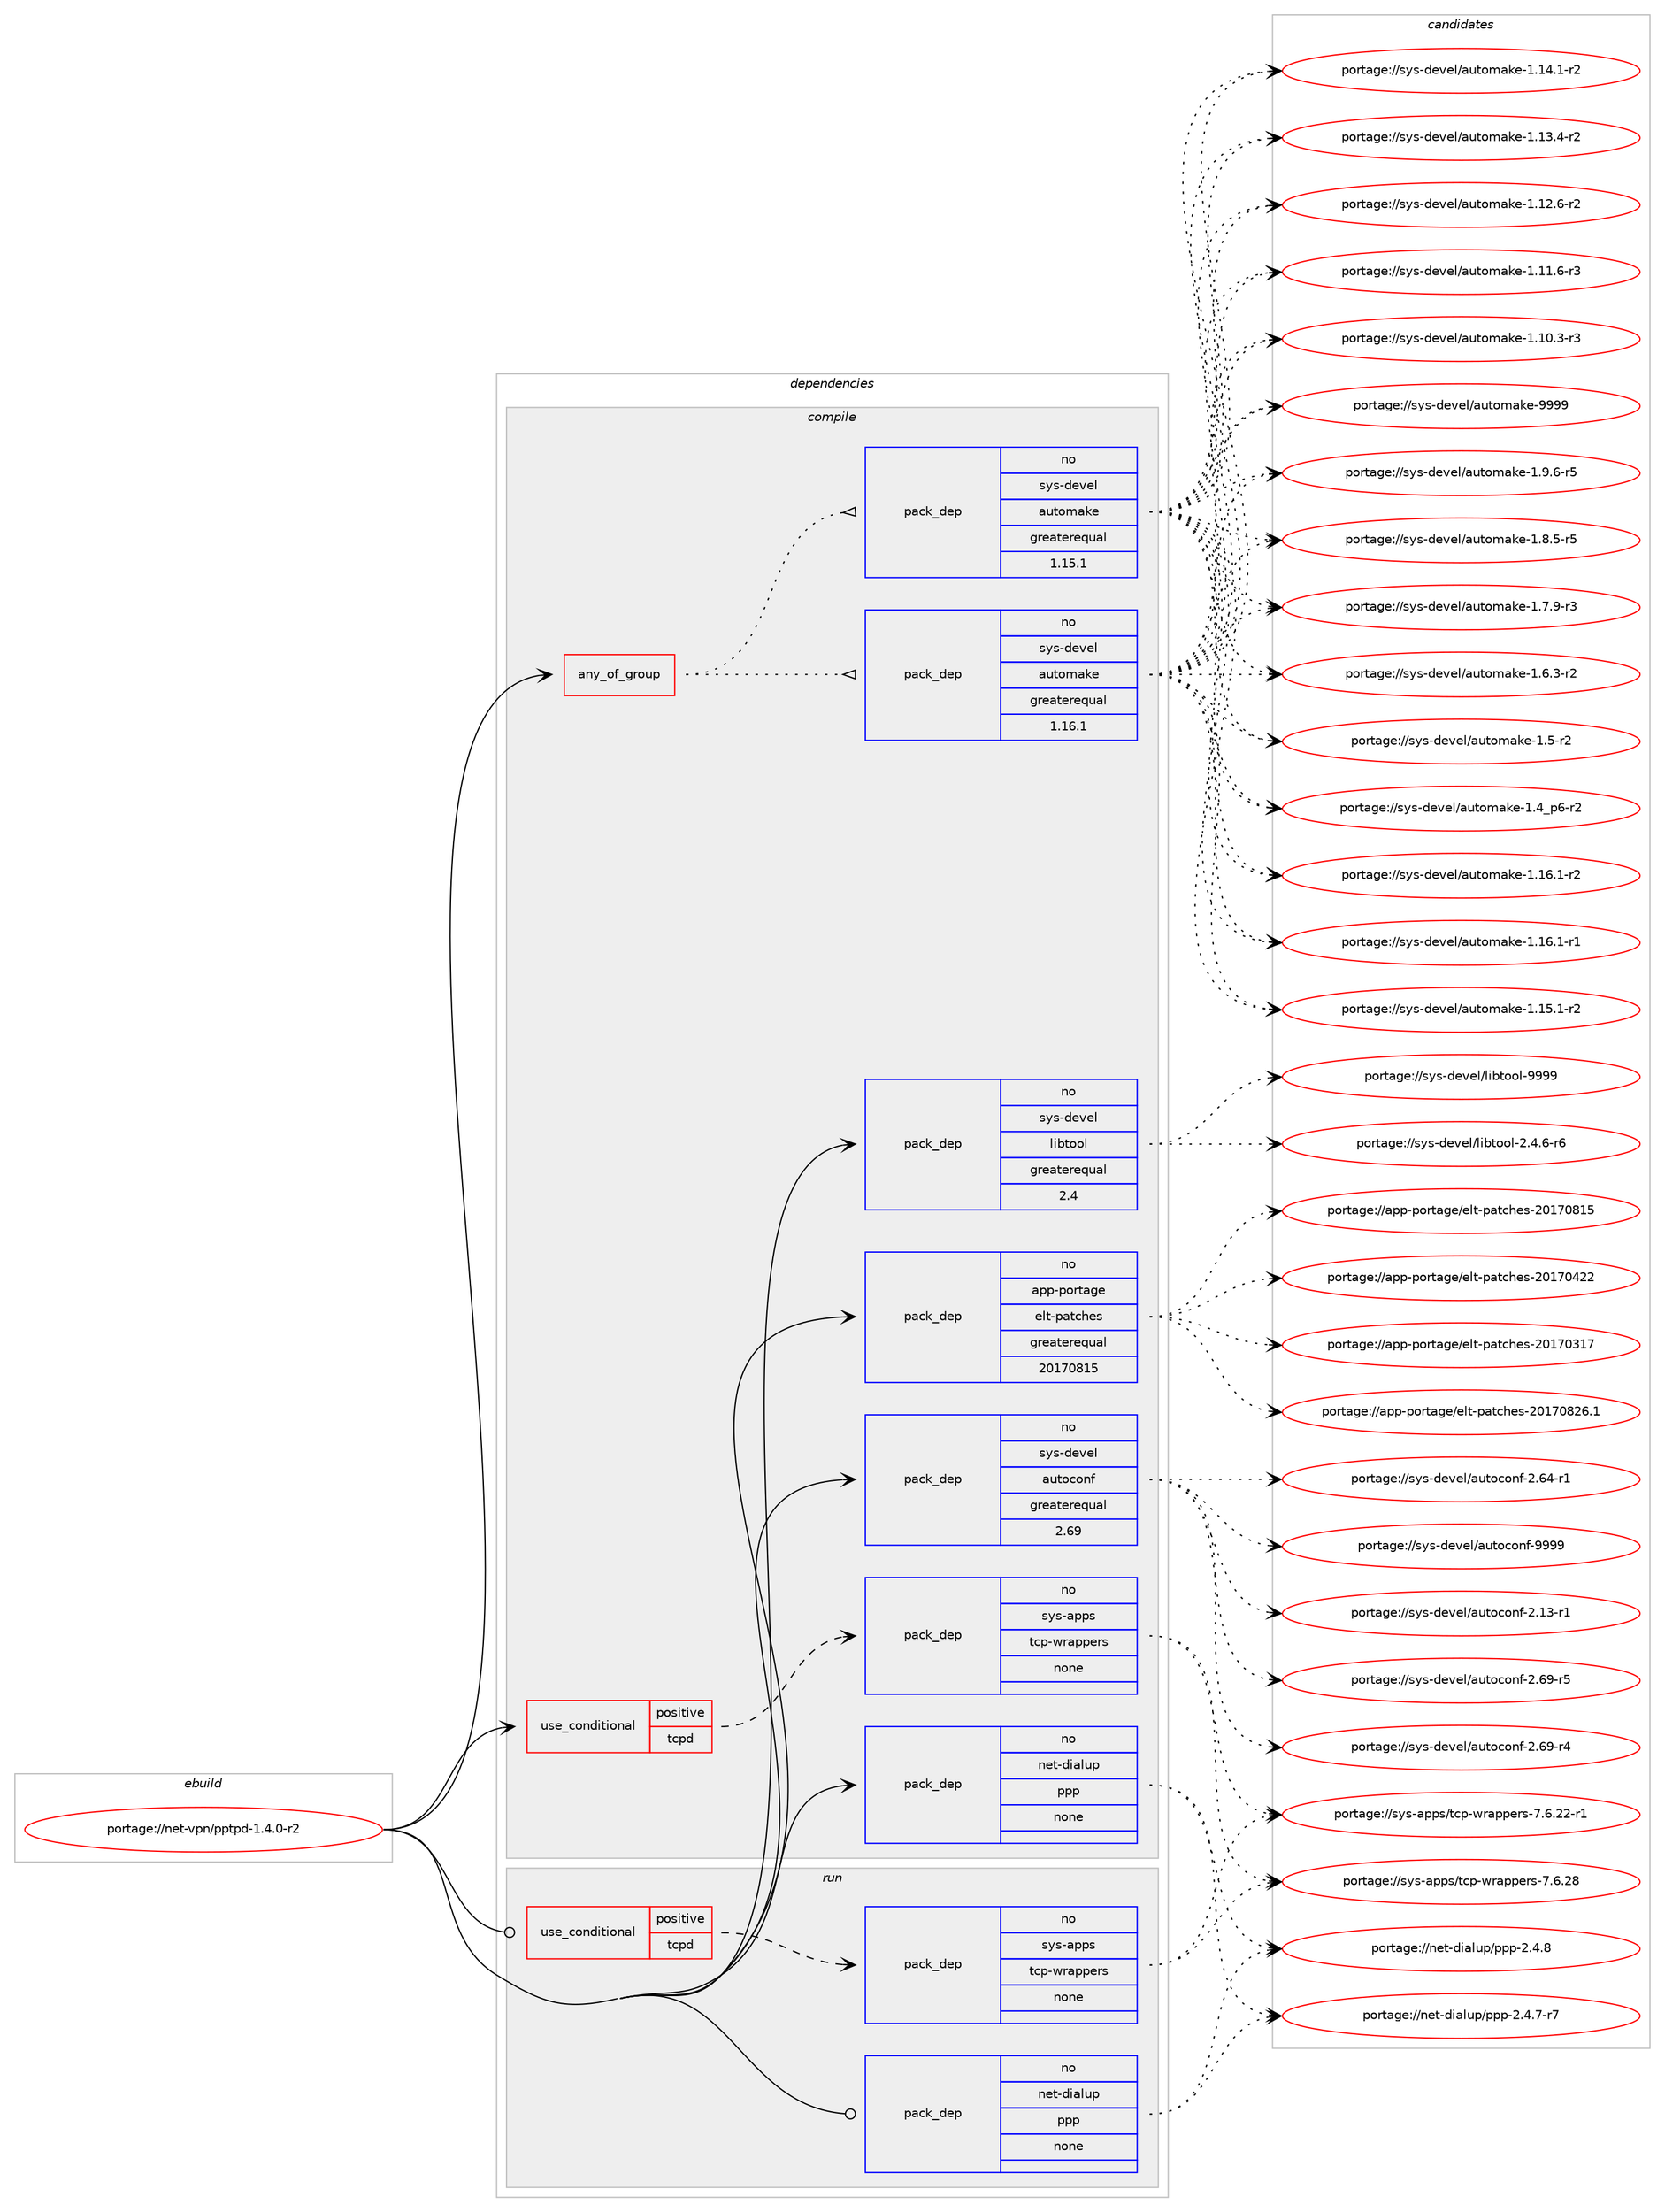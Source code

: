 digraph prolog {

# *************
# Graph options
# *************

newrank=true;
concentrate=true;
compound=true;
graph [rankdir=LR,fontname=Helvetica,fontsize=10,ranksep=1.5];#, ranksep=2.5, nodesep=0.2];
edge  [arrowhead=vee];
node  [fontname=Helvetica,fontsize=10];

# **********
# The ebuild
# **********

subgraph cluster_leftcol {
color=gray;
rank=same;
label=<<i>ebuild</i>>;
id [label="portage://net-vpn/pptpd-1.4.0-r2", color=red, width=4, href="../net-vpn/pptpd-1.4.0-r2.svg"];
}

# ****************
# The dependencies
# ****************

subgraph cluster_midcol {
color=gray;
label=<<i>dependencies</i>>;
subgraph cluster_compile {
fillcolor="#eeeeee";
style=filled;
label=<<i>compile</i>>;
subgraph any995 {
dependency47455 [label=<<TABLE BORDER="0" CELLBORDER="1" CELLSPACING="0" CELLPADDING="4"><TR><TD CELLPADDING="10">any_of_group</TD></TR></TABLE>>, shape=none, color=red];subgraph pack37946 {
dependency47456 [label=<<TABLE BORDER="0" CELLBORDER="1" CELLSPACING="0" CELLPADDING="4" WIDTH="220"><TR><TD ROWSPAN="6" CELLPADDING="30">pack_dep</TD></TR><TR><TD WIDTH="110">no</TD></TR><TR><TD>sys-devel</TD></TR><TR><TD>automake</TD></TR><TR><TD>greaterequal</TD></TR><TR><TD>1.16.1</TD></TR></TABLE>>, shape=none, color=blue];
}
dependency47455:e -> dependency47456:w [weight=20,style="dotted",arrowhead="oinv"];
subgraph pack37947 {
dependency47457 [label=<<TABLE BORDER="0" CELLBORDER="1" CELLSPACING="0" CELLPADDING="4" WIDTH="220"><TR><TD ROWSPAN="6" CELLPADDING="30">pack_dep</TD></TR><TR><TD WIDTH="110">no</TD></TR><TR><TD>sys-devel</TD></TR><TR><TD>automake</TD></TR><TR><TD>greaterequal</TD></TR><TR><TD>1.15.1</TD></TR></TABLE>>, shape=none, color=blue];
}
dependency47455:e -> dependency47457:w [weight=20,style="dotted",arrowhead="oinv"];
}
id:e -> dependency47455:w [weight=20,style="solid",arrowhead="vee"];
subgraph cond8510 {
dependency47458 [label=<<TABLE BORDER="0" CELLBORDER="1" CELLSPACING="0" CELLPADDING="4"><TR><TD ROWSPAN="3" CELLPADDING="10">use_conditional</TD></TR><TR><TD>positive</TD></TR><TR><TD>tcpd</TD></TR></TABLE>>, shape=none, color=red];
subgraph pack37948 {
dependency47459 [label=<<TABLE BORDER="0" CELLBORDER="1" CELLSPACING="0" CELLPADDING="4" WIDTH="220"><TR><TD ROWSPAN="6" CELLPADDING="30">pack_dep</TD></TR><TR><TD WIDTH="110">no</TD></TR><TR><TD>sys-apps</TD></TR><TR><TD>tcp-wrappers</TD></TR><TR><TD>none</TD></TR><TR><TD></TD></TR></TABLE>>, shape=none, color=blue];
}
dependency47458:e -> dependency47459:w [weight=20,style="dashed",arrowhead="vee"];
}
id:e -> dependency47458:w [weight=20,style="solid",arrowhead="vee"];
subgraph pack37949 {
dependency47460 [label=<<TABLE BORDER="0" CELLBORDER="1" CELLSPACING="0" CELLPADDING="4" WIDTH="220"><TR><TD ROWSPAN="6" CELLPADDING="30">pack_dep</TD></TR><TR><TD WIDTH="110">no</TD></TR><TR><TD>app-portage</TD></TR><TR><TD>elt-patches</TD></TR><TR><TD>greaterequal</TD></TR><TR><TD>20170815</TD></TR></TABLE>>, shape=none, color=blue];
}
id:e -> dependency47460:w [weight=20,style="solid",arrowhead="vee"];
subgraph pack37950 {
dependency47461 [label=<<TABLE BORDER="0" CELLBORDER="1" CELLSPACING="0" CELLPADDING="4" WIDTH="220"><TR><TD ROWSPAN="6" CELLPADDING="30">pack_dep</TD></TR><TR><TD WIDTH="110">no</TD></TR><TR><TD>net-dialup</TD></TR><TR><TD>ppp</TD></TR><TR><TD>none</TD></TR><TR><TD></TD></TR></TABLE>>, shape=none, color=blue];
}
id:e -> dependency47461:w [weight=20,style="solid",arrowhead="vee"];
subgraph pack37951 {
dependency47462 [label=<<TABLE BORDER="0" CELLBORDER="1" CELLSPACING="0" CELLPADDING="4" WIDTH="220"><TR><TD ROWSPAN="6" CELLPADDING="30">pack_dep</TD></TR><TR><TD WIDTH="110">no</TD></TR><TR><TD>sys-devel</TD></TR><TR><TD>autoconf</TD></TR><TR><TD>greaterequal</TD></TR><TR><TD>2.69</TD></TR></TABLE>>, shape=none, color=blue];
}
id:e -> dependency47462:w [weight=20,style="solid",arrowhead="vee"];
subgraph pack37952 {
dependency47463 [label=<<TABLE BORDER="0" CELLBORDER="1" CELLSPACING="0" CELLPADDING="4" WIDTH="220"><TR><TD ROWSPAN="6" CELLPADDING="30">pack_dep</TD></TR><TR><TD WIDTH="110">no</TD></TR><TR><TD>sys-devel</TD></TR><TR><TD>libtool</TD></TR><TR><TD>greaterequal</TD></TR><TR><TD>2.4</TD></TR></TABLE>>, shape=none, color=blue];
}
id:e -> dependency47463:w [weight=20,style="solid",arrowhead="vee"];
}
subgraph cluster_compileandrun {
fillcolor="#eeeeee";
style=filled;
label=<<i>compile and run</i>>;
}
subgraph cluster_run {
fillcolor="#eeeeee";
style=filled;
label=<<i>run</i>>;
subgraph cond8511 {
dependency47464 [label=<<TABLE BORDER="0" CELLBORDER="1" CELLSPACING="0" CELLPADDING="4"><TR><TD ROWSPAN="3" CELLPADDING="10">use_conditional</TD></TR><TR><TD>positive</TD></TR><TR><TD>tcpd</TD></TR></TABLE>>, shape=none, color=red];
subgraph pack37953 {
dependency47465 [label=<<TABLE BORDER="0" CELLBORDER="1" CELLSPACING="0" CELLPADDING="4" WIDTH="220"><TR><TD ROWSPAN="6" CELLPADDING="30">pack_dep</TD></TR><TR><TD WIDTH="110">no</TD></TR><TR><TD>sys-apps</TD></TR><TR><TD>tcp-wrappers</TD></TR><TR><TD>none</TD></TR><TR><TD></TD></TR></TABLE>>, shape=none, color=blue];
}
dependency47464:e -> dependency47465:w [weight=20,style="dashed",arrowhead="vee"];
}
id:e -> dependency47464:w [weight=20,style="solid",arrowhead="odot"];
subgraph pack37954 {
dependency47466 [label=<<TABLE BORDER="0" CELLBORDER="1" CELLSPACING="0" CELLPADDING="4" WIDTH="220"><TR><TD ROWSPAN="6" CELLPADDING="30">pack_dep</TD></TR><TR><TD WIDTH="110">no</TD></TR><TR><TD>net-dialup</TD></TR><TR><TD>ppp</TD></TR><TR><TD>none</TD></TR><TR><TD></TD></TR></TABLE>>, shape=none, color=blue];
}
id:e -> dependency47466:w [weight=20,style="solid",arrowhead="odot"];
}
}

# **************
# The candidates
# **************

subgraph cluster_choices {
rank=same;
color=gray;
label=<<i>candidates</i>>;

subgraph choice37946 {
color=black;
nodesep=1;
choice115121115451001011181011084797117116111109971071014557575757 [label="portage://sys-devel/automake-9999", color=red, width=4,href="../sys-devel/automake-9999.svg"];
choice115121115451001011181011084797117116111109971071014549465746544511453 [label="portage://sys-devel/automake-1.9.6-r5", color=red, width=4,href="../sys-devel/automake-1.9.6-r5.svg"];
choice115121115451001011181011084797117116111109971071014549465646534511453 [label="portage://sys-devel/automake-1.8.5-r5", color=red, width=4,href="../sys-devel/automake-1.8.5-r5.svg"];
choice115121115451001011181011084797117116111109971071014549465546574511451 [label="portage://sys-devel/automake-1.7.9-r3", color=red, width=4,href="../sys-devel/automake-1.7.9-r3.svg"];
choice115121115451001011181011084797117116111109971071014549465446514511450 [label="portage://sys-devel/automake-1.6.3-r2", color=red, width=4,href="../sys-devel/automake-1.6.3-r2.svg"];
choice11512111545100101118101108479711711611110997107101454946534511450 [label="portage://sys-devel/automake-1.5-r2", color=red, width=4,href="../sys-devel/automake-1.5-r2.svg"];
choice115121115451001011181011084797117116111109971071014549465295112544511450 [label="portage://sys-devel/automake-1.4_p6-r2", color=red, width=4,href="../sys-devel/automake-1.4_p6-r2.svg"];
choice11512111545100101118101108479711711611110997107101454946495446494511450 [label="portage://sys-devel/automake-1.16.1-r2", color=red, width=4,href="../sys-devel/automake-1.16.1-r2.svg"];
choice11512111545100101118101108479711711611110997107101454946495446494511449 [label="portage://sys-devel/automake-1.16.1-r1", color=red, width=4,href="../sys-devel/automake-1.16.1-r1.svg"];
choice11512111545100101118101108479711711611110997107101454946495346494511450 [label="portage://sys-devel/automake-1.15.1-r2", color=red, width=4,href="../sys-devel/automake-1.15.1-r2.svg"];
choice11512111545100101118101108479711711611110997107101454946495246494511450 [label="portage://sys-devel/automake-1.14.1-r2", color=red, width=4,href="../sys-devel/automake-1.14.1-r2.svg"];
choice11512111545100101118101108479711711611110997107101454946495146524511450 [label="portage://sys-devel/automake-1.13.4-r2", color=red, width=4,href="../sys-devel/automake-1.13.4-r2.svg"];
choice11512111545100101118101108479711711611110997107101454946495046544511450 [label="portage://sys-devel/automake-1.12.6-r2", color=red, width=4,href="../sys-devel/automake-1.12.6-r2.svg"];
choice11512111545100101118101108479711711611110997107101454946494946544511451 [label="portage://sys-devel/automake-1.11.6-r3", color=red, width=4,href="../sys-devel/automake-1.11.6-r3.svg"];
choice11512111545100101118101108479711711611110997107101454946494846514511451 [label="portage://sys-devel/automake-1.10.3-r3", color=red, width=4,href="../sys-devel/automake-1.10.3-r3.svg"];
dependency47456:e -> choice115121115451001011181011084797117116111109971071014557575757:w [style=dotted,weight="100"];
dependency47456:e -> choice115121115451001011181011084797117116111109971071014549465746544511453:w [style=dotted,weight="100"];
dependency47456:e -> choice115121115451001011181011084797117116111109971071014549465646534511453:w [style=dotted,weight="100"];
dependency47456:e -> choice115121115451001011181011084797117116111109971071014549465546574511451:w [style=dotted,weight="100"];
dependency47456:e -> choice115121115451001011181011084797117116111109971071014549465446514511450:w [style=dotted,weight="100"];
dependency47456:e -> choice11512111545100101118101108479711711611110997107101454946534511450:w [style=dotted,weight="100"];
dependency47456:e -> choice115121115451001011181011084797117116111109971071014549465295112544511450:w [style=dotted,weight="100"];
dependency47456:e -> choice11512111545100101118101108479711711611110997107101454946495446494511450:w [style=dotted,weight="100"];
dependency47456:e -> choice11512111545100101118101108479711711611110997107101454946495446494511449:w [style=dotted,weight="100"];
dependency47456:e -> choice11512111545100101118101108479711711611110997107101454946495346494511450:w [style=dotted,weight="100"];
dependency47456:e -> choice11512111545100101118101108479711711611110997107101454946495246494511450:w [style=dotted,weight="100"];
dependency47456:e -> choice11512111545100101118101108479711711611110997107101454946495146524511450:w [style=dotted,weight="100"];
dependency47456:e -> choice11512111545100101118101108479711711611110997107101454946495046544511450:w [style=dotted,weight="100"];
dependency47456:e -> choice11512111545100101118101108479711711611110997107101454946494946544511451:w [style=dotted,weight="100"];
dependency47456:e -> choice11512111545100101118101108479711711611110997107101454946494846514511451:w [style=dotted,weight="100"];
}
subgraph choice37947 {
color=black;
nodesep=1;
choice115121115451001011181011084797117116111109971071014557575757 [label="portage://sys-devel/automake-9999", color=red, width=4,href="../sys-devel/automake-9999.svg"];
choice115121115451001011181011084797117116111109971071014549465746544511453 [label="portage://sys-devel/automake-1.9.6-r5", color=red, width=4,href="../sys-devel/automake-1.9.6-r5.svg"];
choice115121115451001011181011084797117116111109971071014549465646534511453 [label="portage://sys-devel/automake-1.8.5-r5", color=red, width=4,href="../sys-devel/automake-1.8.5-r5.svg"];
choice115121115451001011181011084797117116111109971071014549465546574511451 [label="portage://sys-devel/automake-1.7.9-r3", color=red, width=4,href="../sys-devel/automake-1.7.9-r3.svg"];
choice115121115451001011181011084797117116111109971071014549465446514511450 [label="portage://sys-devel/automake-1.6.3-r2", color=red, width=4,href="../sys-devel/automake-1.6.3-r2.svg"];
choice11512111545100101118101108479711711611110997107101454946534511450 [label="portage://sys-devel/automake-1.5-r2", color=red, width=4,href="../sys-devel/automake-1.5-r2.svg"];
choice115121115451001011181011084797117116111109971071014549465295112544511450 [label="portage://sys-devel/automake-1.4_p6-r2", color=red, width=4,href="../sys-devel/automake-1.4_p6-r2.svg"];
choice11512111545100101118101108479711711611110997107101454946495446494511450 [label="portage://sys-devel/automake-1.16.1-r2", color=red, width=4,href="../sys-devel/automake-1.16.1-r2.svg"];
choice11512111545100101118101108479711711611110997107101454946495446494511449 [label="portage://sys-devel/automake-1.16.1-r1", color=red, width=4,href="../sys-devel/automake-1.16.1-r1.svg"];
choice11512111545100101118101108479711711611110997107101454946495346494511450 [label="portage://sys-devel/automake-1.15.1-r2", color=red, width=4,href="../sys-devel/automake-1.15.1-r2.svg"];
choice11512111545100101118101108479711711611110997107101454946495246494511450 [label="portage://sys-devel/automake-1.14.1-r2", color=red, width=4,href="../sys-devel/automake-1.14.1-r2.svg"];
choice11512111545100101118101108479711711611110997107101454946495146524511450 [label="portage://sys-devel/automake-1.13.4-r2", color=red, width=4,href="../sys-devel/automake-1.13.4-r2.svg"];
choice11512111545100101118101108479711711611110997107101454946495046544511450 [label="portage://sys-devel/automake-1.12.6-r2", color=red, width=4,href="../sys-devel/automake-1.12.6-r2.svg"];
choice11512111545100101118101108479711711611110997107101454946494946544511451 [label="portage://sys-devel/automake-1.11.6-r3", color=red, width=4,href="../sys-devel/automake-1.11.6-r3.svg"];
choice11512111545100101118101108479711711611110997107101454946494846514511451 [label="portage://sys-devel/automake-1.10.3-r3", color=red, width=4,href="../sys-devel/automake-1.10.3-r3.svg"];
dependency47457:e -> choice115121115451001011181011084797117116111109971071014557575757:w [style=dotted,weight="100"];
dependency47457:e -> choice115121115451001011181011084797117116111109971071014549465746544511453:w [style=dotted,weight="100"];
dependency47457:e -> choice115121115451001011181011084797117116111109971071014549465646534511453:w [style=dotted,weight="100"];
dependency47457:e -> choice115121115451001011181011084797117116111109971071014549465546574511451:w [style=dotted,weight="100"];
dependency47457:e -> choice115121115451001011181011084797117116111109971071014549465446514511450:w [style=dotted,weight="100"];
dependency47457:e -> choice11512111545100101118101108479711711611110997107101454946534511450:w [style=dotted,weight="100"];
dependency47457:e -> choice115121115451001011181011084797117116111109971071014549465295112544511450:w [style=dotted,weight="100"];
dependency47457:e -> choice11512111545100101118101108479711711611110997107101454946495446494511450:w [style=dotted,weight="100"];
dependency47457:e -> choice11512111545100101118101108479711711611110997107101454946495446494511449:w [style=dotted,weight="100"];
dependency47457:e -> choice11512111545100101118101108479711711611110997107101454946495346494511450:w [style=dotted,weight="100"];
dependency47457:e -> choice11512111545100101118101108479711711611110997107101454946495246494511450:w [style=dotted,weight="100"];
dependency47457:e -> choice11512111545100101118101108479711711611110997107101454946495146524511450:w [style=dotted,weight="100"];
dependency47457:e -> choice11512111545100101118101108479711711611110997107101454946495046544511450:w [style=dotted,weight="100"];
dependency47457:e -> choice11512111545100101118101108479711711611110997107101454946494946544511451:w [style=dotted,weight="100"];
dependency47457:e -> choice11512111545100101118101108479711711611110997107101454946494846514511451:w [style=dotted,weight="100"];
}
subgraph choice37948 {
color=black;
nodesep=1;
choice11512111545971121121154711699112451191149711211210111411545554654465056 [label="portage://sys-apps/tcp-wrappers-7.6.28", color=red, width=4,href="../sys-apps/tcp-wrappers-7.6.28.svg"];
choice115121115459711211211547116991124511911497112112101114115455546544650504511449 [label="portage://sys-apps/tcp-wrappers-7.6.22-r1", color=red, width=4,href="../sys-apps/tcp-wrappers-7.6.22-r1.svg"];
dependency47459:e -> choice11512111545971121121154711699112451191149711211210111411545554654465056:w [style=dotted,weight="100"];
dependency47459:e -> choice115121115459711211211547116991124511911497112112101114115455546544650504511449:w [style=dotted,weight="100"];
}
subgraph choice37949 {
color=black;
nodesep=1;
choice971121124511211111411697103101471011081164511297116991041011154550484955485650544649 [label="portage://app-portage/elt-patches-20170826.1", color=red, width=4,href="../app-portage/elt-patches-20170826.1.svg"];
choice97112112451121111141169710310147101108116451129711699104101115455048495548564953 [label="portage://app-portage/elt-patches-20170815", color=red, width=4,href="../app-portage/elt-patches-20170815.svg"];
choice97112112451121111141169710310147101108116451129711699104101115455048495548525050 [label="portage://app-portage/elt-patches-20170422", color=red, width=4,href="../app-portage/elt-patches-20170422.svg"];
choice97112112451121111141169710310147101108116451129711699104101115455048495548514955 [label="portage://app-portage/elt-patches-20170317", color=red, width=4,href="../app-portage/elt-patches-20170317.svg"];
dependency47460:e -> choice971121124511211111411697103101471011081164511297116991041011154550484955485650544649:w [style=dotted,weight="100"];
dependency47460:e -> choice97112112451121111141169710310147101108116451129711699104101115455048495548564953:w [style=dotted,weight="100"];
dependency47460:e -> choice97112112451121111141169710310147101108116451129711699104101115455048495548525050:w [style=dotted,weight="100"];
dependency47460:e -> choice97112112451121111141169710310147101108116451129711699104101115455048495548514955:w [style=dotted,weight="100"];
}
subgraph choice37950 {
color=black;
nodesep=1;
choice110101116451001059710811711247112112112455046524656 [label="portage://net-dialup/ppp-2.4.8", color=red, width=4,href="../net-dialup/ppp-2.4.8.svg"];
choice1101011164510010597108117112471121121124550465246554511455 [label="portage://net-dialup/ppp-2.4.7-r7", color=red, width=4,href="../net-dialup/ppp-2.4.7-r7.svg"];
dependency47461:e -> choice110101116451001059710811711247112112112455046524656:w [style=dotted,weight="100"];
dependency47461:e -> choice1101011164510010597108117112471121121124550465246554511455:w [style=dotted,weight="100"];
}
subgraph choice37951 {
color=black;
nodesep=1;
choice115121115451001011181011084797117116111991111101024557575757 [label="portage://sys-devel/autoconf-9999", color=red, width=4,href="../sys-devel/autoconf-9999.svg"];
choice1151211154510010111810110847971171161119911111010245504654574511453 [label="portage://sys-devel/autoconf-2.69-r5", color=red, width=4,href="../sys-devel/autoconf-2.69-r5.svg"];
choice1151211154510010111810110847971171161119911111010245504654574511452 [label="portage://sys-devel/autoconf-2.69-r4", color=red, width=4,href="../sys-devel/autoconf-2.69-r4.svg"];
choice1151211154510010111810110847971171161119911111010245504654524511449 [label="portage://sys-devel/autoconf-2.64-r1", color=red, width=4,href="../sys-devel/autoconf-2.64-r1.svg"];
choice1151211154510010111810110847971171161119911111010245504649514511449 [label="portage://sys-devel/autoconf-2.13-r1", color=red, width=4,href="../sys-devel/autoconf-2.13-r1.svg"];
dependency47462:e -> choice115121115451001011181011084797117116111991111101024557575757:w [style=dotted,weight="100"];
dependency47462:e -> choice1151211154510010111810110847971171161119911111010245504654574511453:w [style=dotted,weight="100"];
dependency47462:e -> choice1151211154510010111810110847971171161119911111010245504654574511452:w [style=dotted,weight="100"];
dependency47462:e -> choice1151211154510010111810110847971171161119911111010245504654524511449:w [style=dotted,weight="100"];
dependency47462:e -> choice1151211154510010111810110847971171161119911111010245504649514511449:w [style=dotted,weight="100"];
}
subgraph choice37952 {
color=black;
nodesep=1;
choice1151211154510010111810110847108105981161111111084557575757 [label="portage://sys-devel/libtool-9999", color=red, width=4,href="../sys-devel/libtool-9999.svg"];
choice1151211154510010111810110847108105981161111111084550465246544511454 [label="portage://sys-devel/libtool-2.4.6-r6", color=red, width=4,href="../sys-devel/libtool-2.4.6-r6.svg"];
dependency47463:e -> choice1151211154510010111810110847108105981161111111084557575757:w [style=dotted,weight="100"];
dependency47463:e -> choice1151211154510010111810110847108105981161111111084550465246544511454:w [style=dotted,weight="100"];
}
subgraph choice37953 {
color=black;
nodesep=1;
choice11512111545971121121154711699112451191149711211210111411545554654465056 [label="portage://sys-apps/tcp-wrappers-7.6.28", color=red, width=4,href="../sys-apps/tcp-wrappers-7.6.28.svg"];
choice115121115459711211211547116991124511911497112112101114115455546544650504511449 [label="portage://sys-apps/tcp-wrappers-7.6.22-r1", color=red, width=4,href="../sys-apps/tcp-wrappers-7.6.22-r1.svg"];
dependency47465:e -> choice11512111545971121121154711699112451191149711211210111411545554654465056:w [style=dotted,weight="100"];
dependency47465:e -> choice115121115459711211211547116991124511911497112112101114115455546544650504511449:w [style=dotted,weight="100"];
}
subgraph choice37954 {
color=black;
nodesep=1;
choice110101116451001059710811711247112112112455046524656 [label="portage://net-dialup/ppp-2.4.8", color=red, width=4,href="../net-dialup/ppp-2.4.8.svg"];
choice1101011164510010597108117112471121121124550465246554511455 [label="portage://net-dialup/ppp-2.4.7-r7", color=red, width=4,href="../net-dialup/ppp-2.4.7-r7.svg"];
dependency47466:e -> choice110101116451001059710811711247112112112455046524656:w [style=dotted,weight="100"];
dependency47466:e -> choice1101011164510010597108117112471121121124550465246554511455:w [style=dotted,weight="100"];
}
}

}
